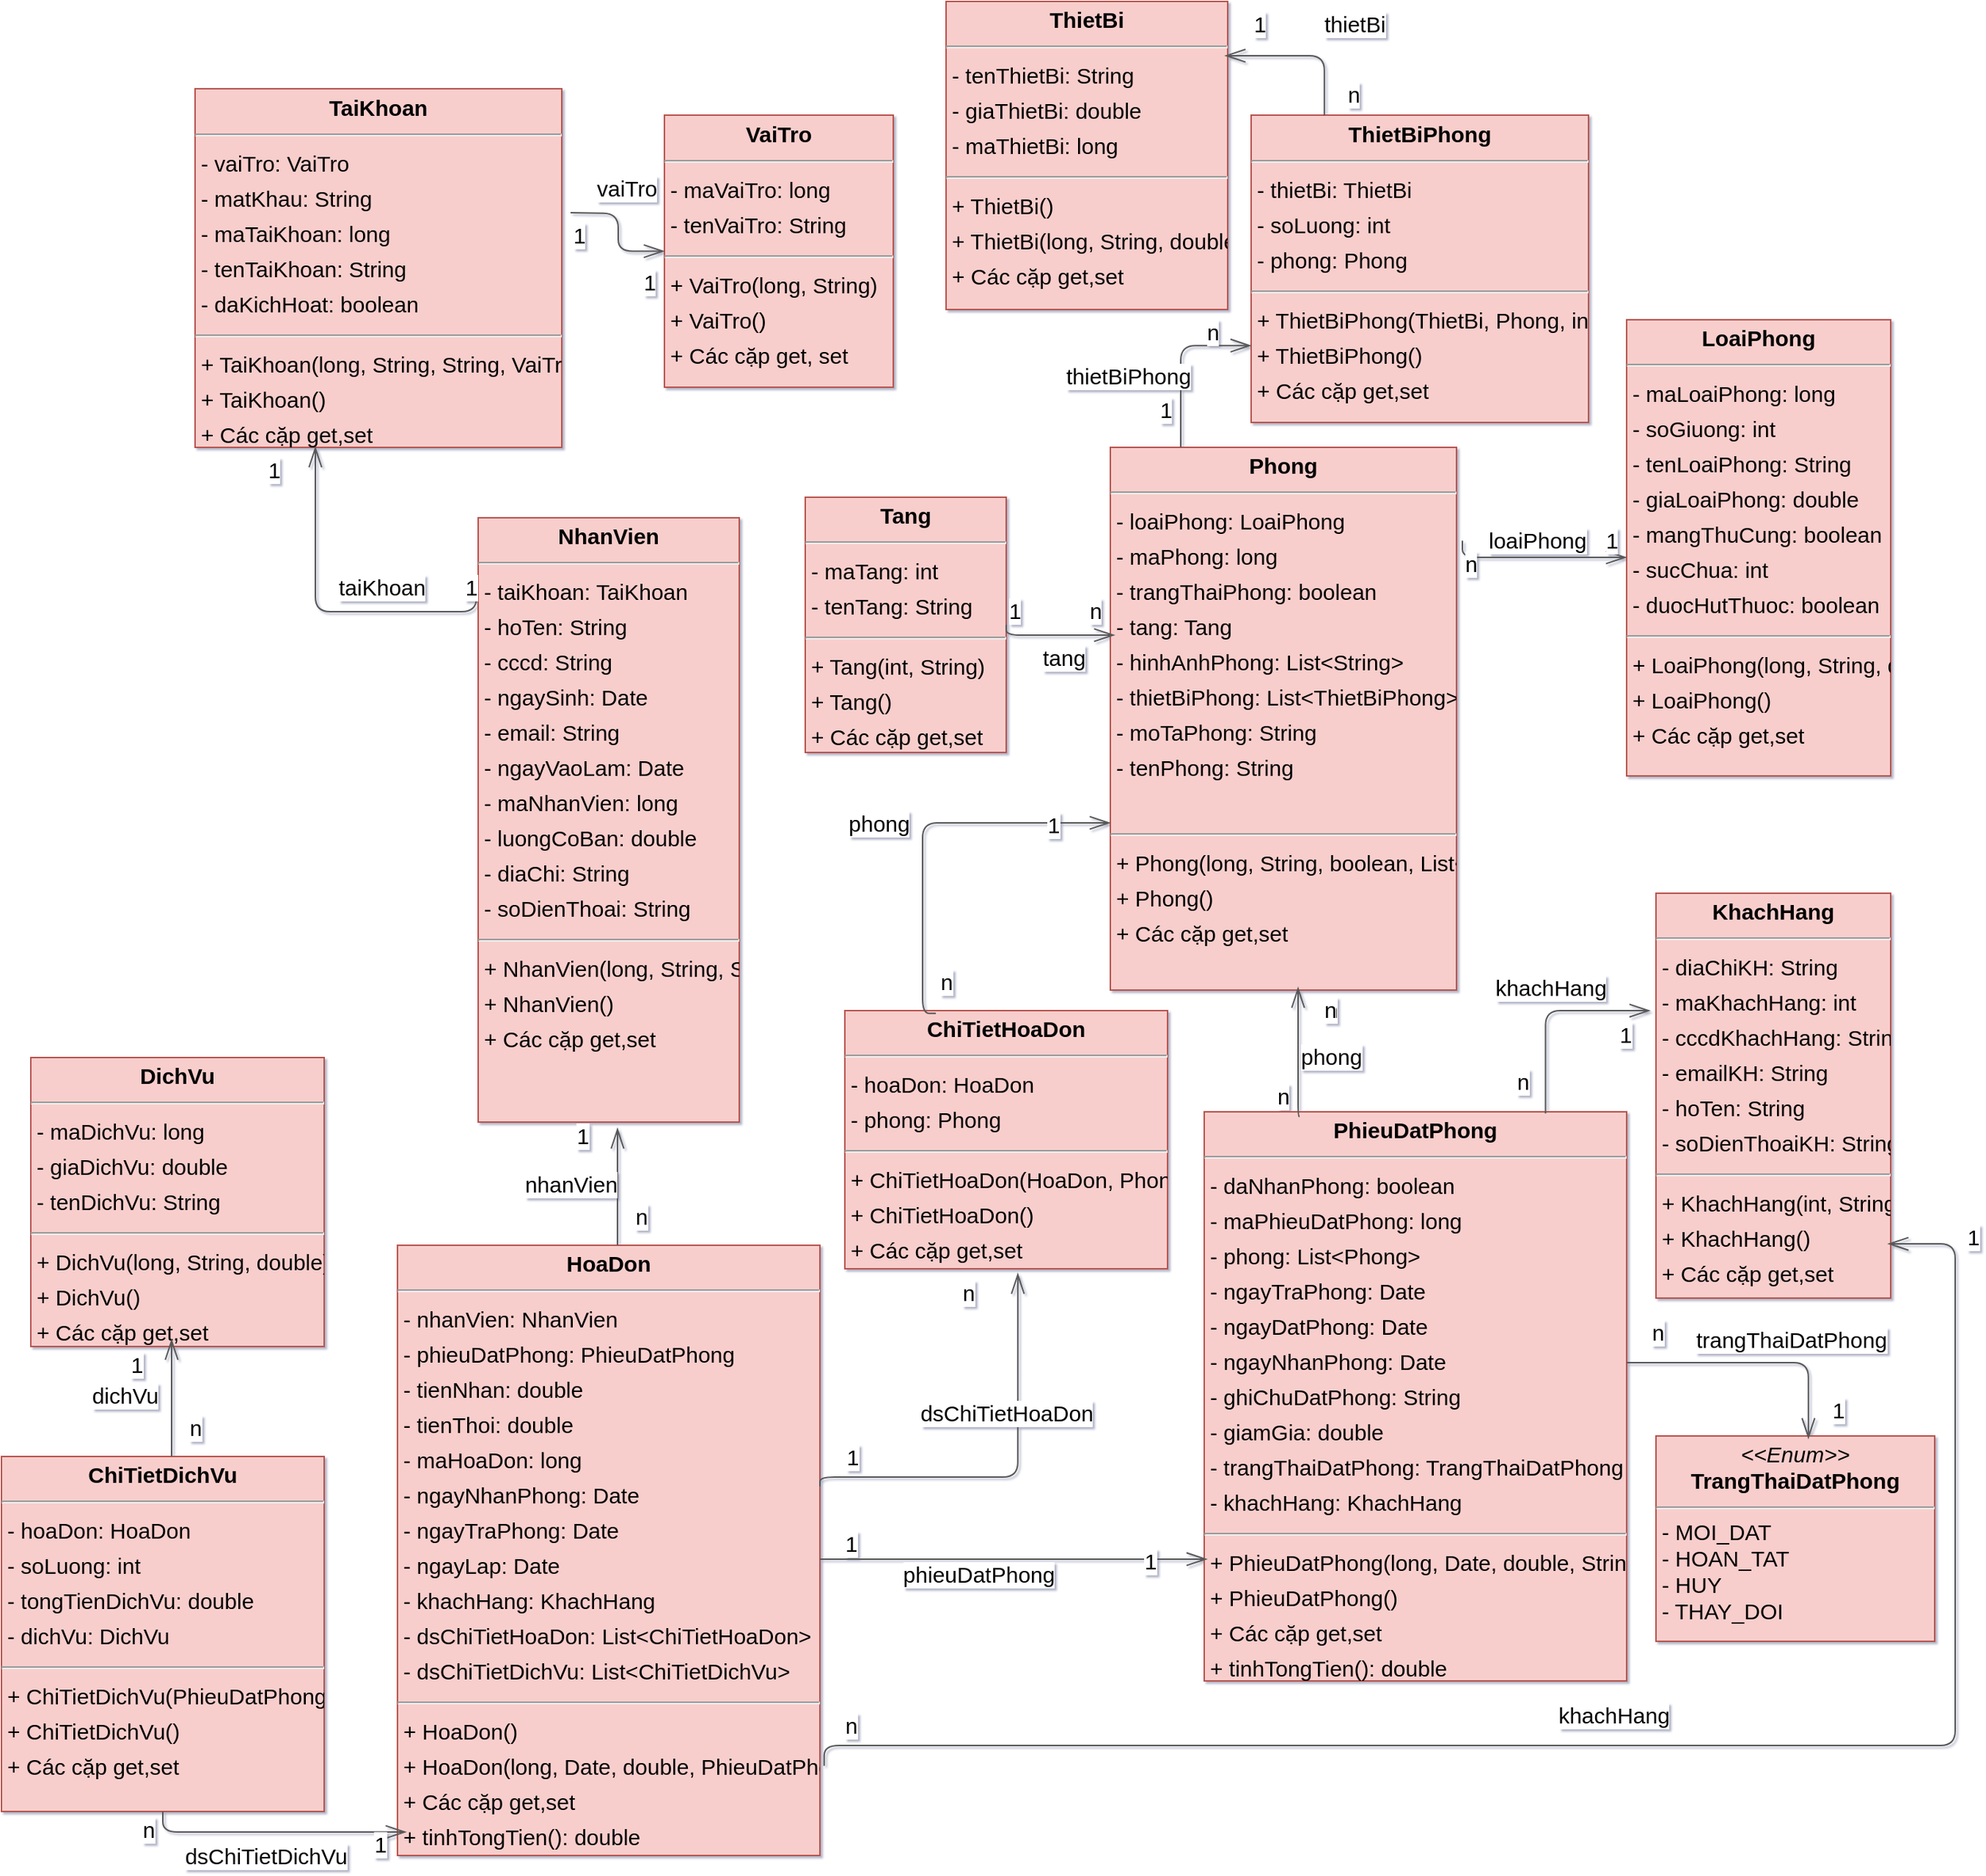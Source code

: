 <mxfile version="21.0.2" type="device"><diagram id="JD9g9ikQCyhjhphpveQB" name="Trang-1"><mxGraphModel dx="2283" dy="616" grid="1" gridSize="16" guides="1" tooltips="1" connect="1" arrows="1" fold="1" page="1" pageScale="1" pageWidth="1169" pageHeight="827" background="none" math="0" shadow="1"><root><mxCell id="0"/><mxCell id="1" parent="0"/><mxCell id="node12" value="&lt;p style=&quot;margin: 4px 0px 0px; text-align: center; font-size: 15px;&quot;&gt;&lt;b style=&quot;font-size: 15px;&quot;&gt;ChiTietDichVu&lt;/b&gt;&lt;/p&gt;&lt;hr style=&quot;font-size: 15px;&quot;&gt;&lt;p style=&quot;margin: 0px 0px 0px 4px; line-height: 1.6; font-size: 15px;&quot;&gt;- hoaDon: HoaDon&lt;br style=&quot;border-color: var(--border-color); font-size: 15px;&quot;&gt;- soLuong: int&lt;br style=&quot;border-color: var(--border-color); font-size: 15px;&quot;&gt;- tongTienDichVu: double&lt;br style=&quot;border-color: var(--border-color); font-size: 15px;&quot;&gt;- dichVu: DichVu&lt;/p&gt;&lt;hr style=&quot;font-size: 15px;&quot;&gt;&lt;p style=&quot;margin: 0px 0px 0px 4px; line-height: 1.6; font-size: 15px;&quot;&gt;+ ChiTietDichVu(PhieuDatPhong, DichVu, int, double)&lt;br style=&quot;border-color: var(--border-color); font-size: 15px;&quot;&gt;+ ChiTietDichVu()&lt;br style=&quot;font-size: 15px;&quot;&gt;&lt;/p&gt;&lt;p style=&quot;margin: 0px 0px 0px 4px; line-height: 1.6; font-size: 15px;&quot;&gt;+ Các cặp get,set&lt;/p&gt;" style="verticalAlign=top;align=left;overflow=fill;fontSize=15;fontFamily=Helvetica;html=1;rounded=0;shadow=0;comic=0;labelBackgroundColor=none;strokeWidth=1;fillColor=#f8cecc;strokeColor=#b85450;" parent="1" vertex="1"><mxGeometry x="-100" y="1088" width="220" height="242" as="geometry"/></mxCell><mxCell id="node13" value="&lt;p style=&quot;margin: 4px 0px 0px; text-align: center; font-size: 15px;&quot;&gt;&lt;b style=&quot;font-size: 15px;&quot;&gt;DichVu&lt;/b&gt;&lt;/p&gt;&lt;hr style=&quot;font-size: 15px;&quot;&gt;&lt;p style=&quot;margin: 0px 0px 0px 4px; line-height: 1.6; font-size: 15px;&quot;&gt;- maDichVu: long&lt;br style=&quot;border-color: var(--border-color); font-size: 15px;&quot;&gt;- giaDichVu: double&lt;br style=&quot;border-color: var(--border-color); font-size: 15px;&quot;&gt;- tenDichVu: String&lt;/p&gt;&lt;hr style=&quot;font-size: 15px;&quot;&gt;&lt;p style=&quot;margin: 0px 0px 0px 4px; line-height: 1.6; font-size: 15px;&quot;&gt;+ DichVu(long, String, double)&lt;br style=&quot;border-color: var(--border-color); font-size: 15px;&quot;&gt;+ DichVu()&lt;br style=&quot;font-size: 15px;&quot;&gt;&lt;/p&gt;&lt;p style=&quot;margin: 0px 0px 0px 4px; line-height: 1.6; font-size: 15px;&quot;&gt;+ Các cặp get,set&lt;/p&gt;" style="verticalAlign=top;align=left;overflow=fill;fontSize=15;fontFamily=Helvetica;html=1;rounded=0;shadow=0;comic=0;labelBackgroundColor=none;strokeWidth=1;fillColor=#f8cecc;strokeColor=#b85450;" parent="1" vertex="1"><mxGeometry x="-80" y="816" width="200" height="197" as="geometry"/></mxCell><mxCell id="node2" value="&lt;p style=&quot;margin: 4px 0px 0px; text-align: center; font-size: 15px;&quot;&gt;&lt;b style=&quot;font-size: 15px;&quot;&gt;HoaDon&lt;/b&gt;&lt;/p&gt;&lt;hr style=&quot;font-size: 15px;&quot;&gt;&lt;p style=&quot;margin: 0px 0px 0px 4px; line-height: 1.6; font-size: 15px;&quot;&gt;- nhanVien: NhanVien&lt;/p&gt;&lt;p style=&quot;margin: 0px 0px 0px 4px; line-height: 1.6; font-size: 15px;&quot;&gt;- phieuDatPhong: PhieuDatPhong&lt;br style=&quot;border-color: var(--border-color); font-size: 15px;&quot;&gt;- tienNhan: double&lt;br style=&quot;border-color: var(--border-color);&quot;&gt;- tienThoi: double&lt;br style=&quot;border-color: var(--border-color);&quot;&gt;- maHoaDon: long&lt;/p&gt;&lt;p style=&quot;margin: 0px 0px 0px 4px; line-height: 1.6; font-size: 15px;&quot;&gt;- ngayNhanPhong: Date&lt;/p&gt;&lt;p style=&quot;margin: 0px 0px 0px 4px; line-height: 1.6; font-size: 15px;&quot;&gt;- ngayTraPhong: Date&lt;br style=&quot;border-color: var(--border-color); font-size: 15px;&quot;&gt;- ngayLap: Date&lt;/p&gt;&lt;p style=&quot;margin: 0px 0px 0px 4px; line-height: 1.6; font-size: 15px;&quot;&gt;- khachHang: KhachHang&lt;/p&gt;&lt;p style=&quot;margin: 0px 0px 0px 4px; line-height: 1.6; font-size: 15px;&quot;&gt;- dsChiTietHoaDon: List&amp;lt;ChiTietHoaDon&amp;gt;&lt;/p&gt;&lt;p style=&quot;margin: 0px 0px 0px 4px; line-height: 1.6; font-size: 15px;&quot;&gt;- dsChiTietDichVu: List&amp;lt;ChiTietDichVu&amp;gt;&lt;/p&gt;&lt;hr style=&quot;font-size: 15px;&quot;&gt;&lt;p style=&quot;margin: 0px 0px 0px 4px; line-height: 1.6; font-size: 15px;&quot;&gt;+ HoaDon()&lt;br style=&quot;border-color: var(--border-color); font-size: 15px;&quot;&gt;+ HoaDon(long, Date, double, PhieuDatPhong, NhanVien)&lt;br style=&quot;font-size: 15px;&quot;&gt;&lt;/p&gt;&lt;p style=&quot;margin: 0px 0px 0px 4px; line-height: 1.6; font-size: 15px;&quot;&gt;+ Các cặp get,set&lt;/p&gt;&lt;p style=&quot;margin: 0px 0px 0px 4px; line-height: 1.6; font-size: 15px;&quot;&gt;+ tinhTongTien(): double&lt;/p&gt;" style="verticalAlign=top;align=left;overflow=fill;fontSize=15;fontFamily=Helvetica;html=1;rounded=0;shadow=0;comic=0;labelBackgroundColor=none;strokeWidth=1;fillColor=#f8cecc;strokeColor=#b85450;" parent="1" vertex="1"><mxGeometry x="170" y="944" width="288" height="416" as="geometry"/></mxCell><mxCell id="node1" value="&lt;p style=&quot;margin: 4px 0px 0px; text-align: center; font-size: 15px;&quot;&gt;&lt;b style=&quot;font-size: 15px;&quot;&gt;KhachHang&lt;/b&gt;&lt;/p&gt;&lt;hr style=&quot;font-size: 15px;&quot;&gt;&lt;p style=&quot;margin: 0px 0px 0px 4px; line-height: 1.6; font-size: 15px;&quot;&gt;- diaChiKH: String&lt;br style=&quot;border-color: var(--border-color); font-size: 15px;&quot;&gt;- maKhachHang: int&lt;br style=&quot;border-color: var(--border-color); font-size: 15px;&quot;&gt;- cccdKhachHang: String&lt;br style=&quot;border-color: var(--border-color); font-size: 15px;&quot;&gt;- emailKH: String&lt;br style=&quot;border-color: var(--border-color); font-size: 15px;&quot;&gt;- hoTen: String&lt;br style=&quot;border-color: var(--border-color); font-size: 15px;&quot;&gt;- soDienThoaiKH: String&lt;/p&gt;&lt;hr style=&quot;font-size: 15px;&quot;&gt;&lt;p style=&quot;margin: 0px 0px 0px 4px; line-height: 1.6; font-size: 15px;&quot;&gt;+ KhachHang(int, String, String, String, String, String)&lt;br style=&quot;border-color: var(--border-color); font-size: 15px;&quot;&gt;+ KhachHang()&lt;br style=&quot;font-size: 15px;&quot;&gt;&lt;/p&gt;&lt;p style=&quot;margin: 0px 0px 0px 4px; line-height: 1.6; font-size: 15px;&quot;&gt;+ Các cặp get,set&lt;/p&gt;" style="verticalAlign=top;align=left;overflow=fill;fontSize=15;fontFamily=Helvetica;html=1;rounded=0;shadow=0;comic=0;labelBackgroundColor=none;strokeWidth=1;fillColor=#f8cecc;strokeColor=#b85450;" parent="1" vertex="1"><mxGeometry x="1028" y="704" width="160" height="276" as="geometry"/></mxCell><mxCell id="node14" value="&lt;p style=&quot;margin: 4px 0px 0px; text-align: center; font-size: 15px;&quot;&gt;&lt;b style=&quot;font-size: 15px;&quot;&gt;LoaiPhong&lt;/b&gt;&lt;/p&gt;&lt;hr style=&quot;font-size: 15px;&quot;&gt;&lt;p style=&quot;margin: 0px 0px 0px 4px; line-height: 1.6; font-size: 15px;&quot;&gt;- maLoaiPhong: long&lt;br style=&quot;border-color: var(--border-color); font-size: 15px;&quot;&gt;- soGiuong: int&lt;br style=&quot;border-color: var(--border-color); font-size: 15px;&quot;&gt;- tenLoaiPhong: String&lt;br style=&quot;border-color: var(--border-color); font-size: 15px;&quot;&gt;- giaLoaiPhong: double&lt;br style=&quot;border-color: var(--border-color); font-size: 15px;&quot;&gt;- mangThuCung: boolean&lt;br style=&quot;border-color: var(--border-color); font-size: 15px;&quot;&gt;- sucChua: int&lt;br style=&quot;border-color: var(--border-color); font-size: 15px;&quot;&gt;- duocHutThuoc: boolean&lt;/p&gt;&lt;hr style=&quot;font-size: 15px;&quot;&gt;&lt;p style=&quot;margin: 0px 0px 0px 4px; line-height: 1.6; font-size: 15px;&quot;&gt;+ LoaiPhong(long, String, double, int, boolean, boolean, int)&lt;br style=&quot;border-color: var(--border-color); font-size: 15px;&quot;&gt;+ LoaiPhong()&lt;br style=&quot;font-size: 15px;&quot;&gt;&lt;/p&gt;&lt;p style=&quot;margin: 0px 0px 0px 4px; line-height: 1.6; font-size: 15px;&quot;&gt;+ Các cặp get,set&lt;/p&gt;" style="verticalAlign=top;align=left;overflow=fill;fontSize=15;fontFamily=Helvetica;html=1;rounded=0;shadow=0;comic=0;labelBackgroundColor=none;strokeWidth=1;fillColor=#f8cecc;strokeColor=#b85450;" parent="1" vertex="1"><mxGeometry x="1008" y="313" width="180" height="311" as="geometry"/></mxCell><mxCell id="node4" value="&lt;p style=&quot;margin: 4px 0px 0px; text-align: center; font-size: 15px;&quot;&gt;&lt;b style=&quot;font-size: 15px;&quot;&gt;NhanVien&lt;/b&gt;&lt;/p&gt;&lt;hr style=&quot;font-size: 15px;&quot;&gt;&lt;p style=&quot;margin: 0px 0px 0px 4px; line-height: 1.6; font-size: 15px;&quot;&gt;- taiKhoan: TaiKhoan&lt;br style=&quot;border-color: var(--border-color); font-size: 15px;&quot;&gt;- hoTen: String&lt;br style=&quot;border-color: var(--border-color); font-size: 15px;&quot;&gt;- cccd: String&lt;br style=&quot;border-color: var(--border-color); font-size: 15px;&quot;&gt;- ngaySinh: Date&lt;br style=&quot;border-color: var(--border-color); font-size: 15px;&quot;&gt;- email: String&lt;br style=&quot;border-color: var(--border-color); font-size: 15px;&quot;&gt;- ngayVaoLam: Date&lt;br style=&quot;border-color: var(--border-color); font-size: 15px;&quot;&gt;- maNhanVien: long&lt;br style=&quot;border-color: var(--border-color); font-size: 15px;&quot;&gt;- luongCoBan: double&lt;br style=&quot;border-color: var(--border-color); font-size: 15px;&quot;&gt;- diaChi: String&lt;br style=&quot;border-color: var(--border-color); font-size: 15px;&quot;&gt;- soDienThoai: String&lt;/p&gt;&lt;hr style=&quot;font-size: 15px;&quot;&gt;&lt;p style=&quot;margin: 0px 0px 0px 4px; line-height: 1.6; font-size: 15px;&quot;&gt;+ NhanVien(long, String, String, String, String, String, Date, double, Date, KhachSan, TaiKhoan, PhongBan)&lt;br style=&quot;border-color: var(--border-color); font-size: 15px;&quot;&gt;+ NhanVien()&lt;br style=&quot;font-size: 15px;&quot;&gt;&lt;/p&gt;&lt;p style=&quot;margin: 0px 0px 0px 4px; line-height: 1.6; font-size: 15px;&quot;&gt;+ Các cặp get,set&lt;/p&gt;" style="verticalAlign=top;align=left;overflow=fill;fontSize=15;fontFamily=Helvetica;html=1;rounded=0;shadow=0;comic=0;labelBackgroundColor=none;strokeWidth=1;fillColor=#f8cecc;strokeColor=#b85450;" parent="1" vertex="1"><mxGeometry x="225" y="448" width="178" height="412" as="geometry"/></mxCell><mxCell id="node3" value="&lt;p style=&quot;margin: 4px 0px 0px; text-align: center; font-size: 15px;&quot;&gt;&lt;b style=&quot;font-size: 15px;&quot;&gt;PhieuDatPhong&lt;/b&gt;&lt;/p&gt;&lt;hr style=&quot;font-size: 15px;&quot;&gt;&lt;p style=&quot;margin: 0px 0px 0px 4px; line-height: 1.6; font-size: 15px;&quot;&gt;- daNhanPhong: boolean&lt;br style=&quot;border-color: var(--border-color); font-size: 15px;&quot;&gt;- maPhieuDatPhong: long&lt;br style=&quot;border-color: var(--border-color); font-size: 15px;&quot;&gt;- phong: List&amp;lt;Phong&amp;gt;&lt;br style=&quot;border-color: var(--border-color); font-size: 15px;&quot;&gt;- ngayTraPhong: Date&lt;br style=&quot;border-color: var(--border-color); font-size: 15px;&quot;&gt;- ngayDatPhong: Date&lt;br style=&quot;border-color: var(--border-color); font-size: 15px;&quot;&gt;- ngayNhanPhong: Date&lt;br style=&quot;border-color: var(--border-color); font-size: 15px;&quot;&gt;- ghiChuDatPhong: String&lt;br style=&quot;border-color: var(--border-color); font-size: 15px;&quot;&gt;- giamGia: double&lt;/p&gt;&lt;p style=&quot;margin: 0px 0px 0px 4px; line-height: 1.6; font-size: 15px;&quot;&gt;- trangThaiDatPhong: TrangThaiDatPhong&lt;br style=&quot;border-color: var(--border-color); font-size: 15px;&quot;&gt;- khachHang: KhachHang&lt;/p&gt;&lt;hr style=&quot;font-size: 15px;&quot;&gt;&lt;p style=&quot;margin: 0px 0px 0px 4px; line-height: 1.6; font-size: 15px;&quot;&gt;+ PhieuDatPhong(long, Date, double, String, Date, Date, boolean, double, List&amp;lt;Phong&amp;gt;, List&amp;lt;ChiTietDichVu&amp;gt;, KhachHang, NhanVien)&lt;br style=&quot;border-color: var(--border-color); font-size: 15px;&quot;&gt;+ PhieuDatPhong()&lt;br style=&quot;font-size: 15px;&quot;&gt;&lt;/p&gt;&lt;p style=&quot;margin: 0px 0px 0px 4px; line-height: 1.6; font-size: 15px;&quot;&gt;+ Các cặp get,set&lt;/p&gt;&lt;p style=&quot;margin: 0px 0px 0px 4px; line-height: 1.6; font-size: 15px;&quot;&gt;+ tinhTongTien(): double&lt;/p&gt;" style="verticalAlign=top;align=left;overflow=fill;fontSize=15;fontFamily=Helvetica;html=1;rounded=0;shadow=0;comic=0;labelBackgroundColor=none;strokeWidth=1;fillColor=#f8cecc;strokeColor=#b85450;" parent="1" vertex="1"><mxGeometry x="720" y="853" width="288" height="388" as="geometry"/></mxCell><mxCell id="node9" value="&lt;p style=&quot;margin: 4px 0px 0px; text-align: center; font-size: 15px;&quot;&gt;&lt;b style=&quot;font-size: 15px;&quot;&gt;Phong&lt;/b&gt;&lt;/p&gt;&lt;hr style=&quot;font-size: 15px;&quot;&gt;&lt;p style=&quot;margin: 0px 0px 0px 4px; line-height: 1.6; font-size: 15px;&quot;&gt;- loaiPhong: LoaiPhong&lt;br style=&quot;border-color: var(--border-color); font-size: 15px;&quot;&gt;- maPhong: long&lt;br style=&quot;border-color: var(--border-color); font-size: 15px;&quot;&gt;- trangThaiPhong: boolean&lt;br style=&quot;border-color: var(--border-color); font-size: 15px;&quot;&gt;- tang: Tang&lt;br style=&quot;border-color: var(--border-color); font-size: 15px;&quot;&gt;- hinhAnhPhong: List&amp;lt;String&amp;gt;&lt;br style=&quot;border-color: var(--border-color); font-size: 15px;&quot;&gt;- thietBiPhong: List&amp;lt;ThietBiPhong&amp;gt;&lt;br style=&quot;border-color: var(--border-color); font-size: 15px;&quot;&gt;- moTaPhong: String&lt;br style=&quot;border-color: var(--border-color); font-size: 15px;&quot;&gt;- tenPhong: String&lt;br style=&quot;font-size: 15px;&quot;&gt;&lt;/p&gt;&lt;p style=&quot;margin: 0px 0px 0px 4px; line-height: 1.6; font-size: 15px;&quot;&gt;&lt;br style=&quot;font-size: 15px;&quot;&gt;&lt;/p&gt;&lt;hr style=&quot;font-size: 15px;&quot;&gt;&lt;p style=&quot;margin: 0px 0px 0px 4px; line-height: 1.6; font-size: 15px;&quot;&gt;+ Phong(long, String, boolean, List&amp;lt;String&amp;gt;, String, Tang, LoaiPhong, List&amp;lt;PhongThietBi&amp;gt;, KhachSan)&lt;br style=&quot;border-color: var(--border-color); font-size: 15px;&quot;&gt;+ Phong()&lt;br style=&quot;font-size: 15px;&quot;&gt;&lt;/p&gt;&lt;p style=&quot;margin: 0px 0px 0px 4px; line-height: 1.6; font-size: 15px;&quot;&gt;+ Các cặp get,set&lt;/p&gt;" style="verticalAlign=top;align=left;overflow=fill;fontSize=15;fontFamily=Helvetica;html=1;rounded=0;shadow=0;comic=0;labelBackgroundColor=none;strokeWidth=1;fillColor=#f8cecc;strokeColor=#b85450;" parent="1" vertex="1"><mxGeometry x="656" y="400" width="236" height="370" as="geometry"/></mxCell><mxCell id="node5" value="&lt;p style=&quot;margin: 4px 0px 0px; text-align: center; font-size: 15px;&quot;&gt;&lt;b style=&quot;font-size: 15px;&quot;&gt;ThietBiPhong&lt;/b&gt;&lt;/p&gt;&lt;hr style=&quot;font-size: 15px;&quot;&gt;&lt;p style=&quot;margin: 0px 0px 0px 4px; line-height: 1.6; font-size: 15px;&quot;&gt;- thietBi: ThietBi&lt;br style=&quot;border-color: var(--border-color); font-size: 15px;&quot;&gt;- soLuong: int&lt;br style=&quot;border-color: var(--border-color); font-size: 15px;&quot;&gt;- phong: Phong&lt;/p&gt;&lt;hr style=&quot;font-size: 15px;&quot;&gt;&lt;p style=&quot;margin: 0px 0px 0px 4px; line-height: 1.6; font-size: 15px;&quot;&gt;+ ThietBiPhong(ThietBi, Phong, int)&lt;br style=&quot;border-color: var(--border-color); font-size: 15px;&quot;&gt;+ ThietBiPhong()&lt;br style=&quot;font-size: 15px;&quot;&gt;&lt;/p&gt;&lt;p style=&quot;margin: 0px 0px 0px 4px; line-height: 1.6; font-size: 15px;&quot;&gt;+ Các cặp get,set&lt;/p&gt;" style="verticalAlign=top;align=left;overflow=fill;fontSize=15;fontFamily=Helvetica;html=1;rounded=0;shadow=0;comic=0;labelBackgroundColor=none;strokeWidth=1;fillColor=#f8cecc;strokeColor=#b85450;" parent="1" vertex="1"><mxGeometry x="752" y="173.5" width="230" height="209.5" as="geometry"/></mxCell><mxCell id="NN-GwYv5wRE9xvo7zbAA-17" style="edgeStyle=orthogonalEdgeStyle;rounded=0;orthogonalLoop=1;jettySize=auto;html=1;exitX=0.25;exitY=1;exitDx=0;exitDy=0;fontSize=15;" parent="1" source="node8" edge="1"><mxGeometry relative="1" as="geometry"><mxPoint x="112" y="389" as="targetPoint"/></mxGeometry></mxCell><mxCell id="node8" value="&lt;p style=&quot;margin: 4px 0px 0px; text-align: center; font-size: 15px;&quot;&gt;&lt;b style=&quot;font-size: 15px;&quot;&gt;TaiKhoan&lt;/b&gt;&lt;/p&gt;&lt;hr style=&quot;font-size: 15px;&quot;&gt;&lt;p style=&quot;margin: 0px 0px 0px 4px; line-height: 1.6; font-size: 15px;&quot;&gt;- vaiTro: VaiTro&lt;br style=&quot;border-color: var(--border-color); font-size: 15px;&quot;&gt;- matKhau: String&lt;br style=&quot;border-color: var(--border-color); font-size: 15px;&quot;&gt;- maTaiKhoan: long&lt;br style=&quot;border-color: var(--border-color); font-size: 15px;&quot;&gt;- tenTaiKhoan: String&lt;/p&gt;&lt;p style=&quot;margin: 0px 0px 0px 4px; line-height: 1.6; font-size: 15px;&quot;&gt;- daKichHoat: boolean&lt;/p&gt;&lt;hr style=&quot;font-size: 15px;&quot;&gt;&lt;p style=&quot;margin: 0px 0px 0px 4px; line-height: 1.6; font-size: 15px;&quot;&gt;+ TaiKhoan(long, String, String, VaiTro)&lt;br style=&quot;border-color: var(--border-color); font-size: 15px;&quot;&gt;+ TaiKhoan()&lt;br style=&quot;font-size: 15px;&quot;&gt;&lt;/p&gt;&lt;p style=&quot;margin: 0px 0px 0px 4px; line-height: 1.6; font-size: 15px;&quot;&gt;+ Các cặp get,set&lt;/p&gt;" style="verticalAlign=top;align=left;overflow=fill;fontSize=15;fontFamily=Helvetica;html=1;rounded=0;shadow=0;comic=0;labelBackgroundColor=none;strokeWidth=1;fillColor=#f8cecc;strokeColor=#b85450;" parent="1" vertex="1"><mxGeometry x="32" y="155.5" width="250" height="244.5" as="geometry"/></mxCell><mxCell id="node10" value="&lt;p style=&quot;margin: 4px 0px 0px; text-align: center; font-size: 15px;&quot;&gt;&lt;b style=&quot;font-size: 15px;&quot;&gt;Tang&lt;/b&gt;&lt;/p&gt;&lt;hr style=&quot;font-size: 15px;&quot;&gt;&lt;p style=&quot;margin: 0px 0px 0px 4px; line-height: 1.6; font-size: 15px;&quot;&gt;- maTang: int&lt;br style=&quot;border-color: var(--border-color); font-size: 15px;&quot;&gt;- tenTang: String&lt;/p&gt;&lt;hr style=&quot;font-size: 15px;&quot;&gt;&lt;p style=&quot;margin: 0px 0px 0px 4px; line-height: 1.6; font-size: 15px;&quot;&gt;+ Tang(int, String)&lt;br style=&quot;border-color: var(--border-color); font-size: 15px;&quot;&gt;+ Tang()&lt;br style=&quot;font-size: 15px;&quot;&gt;&lt;/p&gt;&lt;p style=&quot;margin: 0px 0px 0px 4px; line-height: 1.6; font-size: 15px;&quot;&gt;+ Các cặp get,set&lt;/p&gt;" style="verticalAlign=top;align=left;overflow=fill;fontSize=15;fontFamily=Helvetica;html=1;rounded=0;shadow=0;comic=0;labelBackgroundColor=none;strokeWidth=1;fillColor=#f8cecc;strokeColor=#b85450;" parent="1" vertex="1"><mxGeometry x="448" y="434" width="137" height="174" as="geometry"/></mxCell><mxCell id="node7" value="&lt;p style=&quot;margin: 4px 0px 0px; text-align: center; font-size: 15px;&quot;&gt;&lt;b style=&quot;font-size: 15px;&quot;&gt;ThietBi&lt;/b&gt;&lt;/p&gt;&lt;hr style=&quot;font-size: 15px;&quot;&gt;&lt;p style=&quot;margin: 0px 0px 0px 4px; line-height: 1.6; font-size: 15px;&quot;&gt;- tenThietBi: String&lt;br style=&quot;border-color: var(--border-color); font-size: 15px;&quot;&gt;- giaThietBi: double&lt;br style=&quot;border-color: var(--border-color); font-size: 15px;&quot;&gt;- maThietBi: long&lt;/p&gt;&lt;hr style=&quot;font-size: 15px;&quot;&gt;&lt;p style=&quot;margin: 0px 0px 0px 4px; line-height: 1.6; font-size: 15px;&quot;&gt;+ ThietBi()&lt;br style=&quot;border-color: var(--border-color); font-size: 15px;&quot;&gt;+ ThietBi(long, String, double)&lt;br style=&quot;font-size: 15px;&quot;&gt;&lt;/p&gt;&lt;p style=&quot;margin: 0px 0px 0px 4px; line-height: 1.6; font-size: 15px;&quot;&gt;+ Các cặp get,set&lt;/p&gt;" style="verticalAlign=top;align=left;overflow=fill;fontSize=15;fontFamily=Helvetica;html=1;rounded=0;shadow=0;comic=0;labelBackgroundColor=none;strokeWidth=1;fillColor=#f8cecc;strokeColor=#b85450;" parent="1" vertex="1"><mxGeometry x="544" y="96" width="192" height="210" as="geometry"/></mxCell><mxCell id="node11" value="&lt;p style=&quot;margin: 4px 0px 0px; text-align: center; font-size: 15px;&quot;&gt;&lt;b style=&quot;font-size: 15px;&quot;&gt;VaiTro&lt;/b&gt;&lt;/p&gt;&lt;hr style=&quot;font-size: 15px;&quot;&gt;&lt;p style=&quot;margin: 0px 0px 0px 4px; line-height: 1.6; font-size: 15px;&quot;&gt;- maVaiTro: long&lt;br style=&quot;border-color: var(--border-color); font-size: 15px;&quot;&gt;- tenVaiTro: String&lt;/p&gt;&lt;hr style=&quot;font-size: 15px;&quot;&gt;&lt;p style=&quot;margin: 0px 0px 0px 4px; line-height: 1.6; font-size: 15px;&quot;&gt;+ VaiTro(long, String)&lt;br style=&quot;border-color: var(--border-color); font-size: 15px;&quot;&gt;+ VaiTro()&lt;br style=&quot;font-size: 15px;&quot;&gt;&lt;/p&gt;&lt;p style=&quot;margin: 0px 0px 0px 4px; line-height: 1.6; font-size: 15px;&quot;&gt;+ Các cặp get, set&lt;/p&gt;" style="verticalAlign=top;align=left;overflow=fill;fontSize=15;fontFamily=Helvetica;html=1;rounded=0;shadow=0;comic=0;labelBackgroundColor=none;strokeWidth=1;fillColor=#f8cecc;strokeColor=#b85450;" parent="1" vertex="1"><mxGeometry x="352" y="173.5" width="156" height="185.5" as="geometry"/></mxCell><mxCell id="NN-GwYv5wRE9xvo7zbAA-5" value="" style="html=1;rounded=1;edgeStyle=orthogonalEdgeStyle;dashed=0;startArrow=diamondThinstartSize=12;endArrow=openThin;endSize=12;strokeColor=#595959;fontSize=15;" parent="1" target="node11" edge="1"><mxGeometry width="50" height="50" relative="1" as="geometry"><Array as="points"/><mxPoint x="288" y="240" as="sourcePoint"/><mxPoint x="71" y="235" as="targetPoint"/></mxGeometry></mxCell><mxCell id="NN-GwYv5wRE9xvo7zbAA-6" value="1" style="edgeLabel;resizable=0;html=1;align=left;verticalAlign=top;strokeColor=default;fontSize=15;" parent="NN-GwYv5wRE9xvo7zbAA-5" vertex="1" connectable="0"><mxGeometry x="288" y="240" as="geometry"/></mxCell><mxCell id="NN-GwYv5wRE9xvo7zbAA-7" value="1" style="edgeLabel;resizable=0;html=1;align=left;verticalAlign=top;strokeColor=default;fontSize=15;" parent="NN-GwYv5wRE9xvo7zbAA-5" vertex="1" connectable="0"><mxGeometry x="336" y="272" as="geometry"/></mxCell><mxCell id="NN-GwYv5wRE9xvo7zbAA-8" value="vaiTro" style="edgeLabel;resizable=0;html=1;align=left;verticalAlign=top;strokeColor=default;fontSize=15;" parent="NN-GwYv5wRE9xvo7zbAA-5" vertex="1" connectable="0"><mxGeometry x="304" y="208" as="geometry"/></mxCell><mxCell id="NN-GwYv5wRE9xvo7zbAA-13" value="" style="html=1;rounded=1;edgeStyle=orthogonalEdgeStyle;dashed=0;startArrow=diamondThinstartSize=12;endArrow=openThin;endSize=12;strokeColor=#595959;exitX=-0.006;exitY=0.108;exitDx=0;exitDy=0;entryX=0.328;entryY=0.998;entryDx=0;entryDy=0;entryPerimeter=0;exitPerimeter=0;fontSize=15;" parent="1" source="node4" target="node8" edge="1"><mxGeometry width="50" height="50" relative="1" as="geometry"><Array as="points"><mxPoint x="114" y="512"/></Array><mxPoint x="301" y="843" as="sourcePoint"/><mxPoint x="71" y="783" as="targetPoint"/></mxGeometry></mxCell><mxCell id="NN-GwYv5wRE9xvo7zbAA-15" value="1" style="edgeLabel;resizable=0;html=1;align=left;verticalAlign=top;strokeColor=default;fontSize=15;" parent="NN-GwYv5wRE9xvo7zbAA-13" vertex="1" connectable="0"><mxGeometry x="80" y="400" as="geometry"/></mxCell><mxCell id="NN-GwYv5wRE9xvo7zbAA-16" value="taiKhoan" style="edgeLabel;resizable=0;html=1;align=left;verticalAlign=top;strokeColor=default;fontSize=15;" parent="NN-GwYv5wRE9xvo7zbAA-13" vertex="1" connectable="0"><mxGeometry x="128" y="480" as="geometry"/></mxCell><mxCell id="NN-GwYv5wRE9xvo7zbAA-19" value="1" style="edgeLabel;html=1;align=center;verticalAlign=middle;resizable=0;points=[];fontSize=15;" parent="NN-GwYv5wRE9xvo7zbAA-13" vertex="1" connectable="0"><mxGeometry x="-0.881" y="-4" relative="1" as="geometry"><mxPoint y="-12" as="offset"/></mxGeometry></mxCell><mxCell id="NN-GwYv5wRE9xvo7zbAA-38" value="" style="html=1;rounded=1;edgeStyle=orthogonalEdgeStyle;dashed=0;startArrow=diamondThinstartSize=12;endArrow=openThin;endSize=12;strokeColor=#595959;exitX=1;exitY=0.5;exitDx=0;exitDy=0;fontSize=15;" parent="1" source="node10" edge="1"><mxGeometry width="50" height="50" relative="1" as="geometry"><Array as="points"><mxPoint x="585" y="528"/><mxPoint x="659" y="528"/></Array><mxPoint x="810" y="926" as="sourcePoint"/><mxPoint x="659" y="528" as="targetPoint"/></mxGeometry></mxCell><mxCell id="NN-GwYv5wRE9xvo7zbAA-39" value="1" style="edgeLabel;resizable=0;html=1;align=left;verticalAlign=top;strokeColor=default;fontSize=15;" parent="NN-GwYv5wRE9xvo7zbAA-38" vertex="1" connectable="0"><mxGeometry x="585" y="496" as="geometry"/></mxCell><mxCell id="NN-GwYv5wRE9xvo7zbAA-40" value="n" style="edgeLabel;resizable=0;html=1;align=left;verticalAlign=top;strokeColor=default;fontSize=15;" parent="NN-GwYv5wRE9xvo7zbAA-38" vertex="1" connectable="0"><mxGeometry x="640" y="496" as="geometry"/></mxCell><mxCell id="NN-GwYv5wRE9xvo7zbAA-41" value="tang" style="edgeLabel;resizable=0;html=1;align=left;verticalAlign=top;strokeColor=default;fontSize=15;" parent="NN-GwYv5wRE9xvo7zbAA-38" vertex="1" connectable="0"><mxGeometry x="608" y="528" as="geometry"/></mxCell><mxCell id="NN-GwYv5wRE9xvo7zbAA-43" value="" style="html=1;rounded=1;edgeStyle=orthogonalEdgeStyle;dashed=0;startArrow=diamondThinstartSize=12;endArrow=openThin;endSize=12;strokeColor=#595959;exitX=1.017;exitY=0.172;exitDx=0;exitDy=0;exitPerimeter=0;fontSize=15;" parent="1" source="node9" target="node14" edge="1"><mxGeometry width="50" height="50" relative="1" as="geometry"><Array as="points"><mxPoint x="976" y="475"/><mxPoint x="976" y="475"/></Array><mxPoint x="810" y="926" as="sourcePoint"/><mxPoint x="710" y="712" as="targetPoint"/></mxGeometry></mxCell><mxCell id="NN-GwYv5wRE9xvo7zbAA-44" value="n" style="edgeLabel;resizable=0;html=1;align=left;verticalAlign=top;strokeColor=default;fontSize=15;" parent="NN-GwYv5wRE9xvo7zbAA-43" vertex="1" connectable="0"><mxGeometry x="896" y="464" as="geometry"/></mxCell><mxCell id="NN-GwYv5wRE9xvo7zbAA-45" value="1" style="edgeLabel;resizable=0;html=1;align=left;verticalAlign=top;strokeColor=default;fontSize=15;" parent="NN-GwYv5wRE9xvo7zbAA-43" vertex="1" connectable="0"><mxGeometry x="992" y="448" as="geometry"/></mxCell><mxCell id="NN-GwYv5wRE9xvo7zbAA-46" value="loaiPhong" style="edgeLabel;resizable=0;html=1;align=left;verticalAlign=top;strokeColor=default;fontSize=15;" parent="NN-GwYv5wRE9xvo7zbAA-43" vertex="1" connectable="0"><mxGeometry x="912" y="448" as="geometry"/></mxCell><mxCell id="NN-GwYv5wRE9xvo7zbAA-48" value="" style="html=1;rounded=1;edgeStyle=orthogonalEdgeStyle;dashed=0;startArrow=diamondThinstartSize=12;endArrow=openThin;endSize=12;strokeColor=#595959;fontSize=15;exitX=0.226;exitY=0.008;exitDx=0;exitDy=0;exitPerimeter=0;" parent="1" source="node3" edge="1"><mxGeometry width="50" height="50" relative="1" as="geometry"><Array as="points"><mxPoint x="784" y="856"/></Array><mxPoint x="784" y="848" as="sourcePoint"/><mxPoint x="784" y="768" as="targetPoint"/></mxGeometry></mxCell><mxCell id="NN-GwYv5wRE9xvo7zbAA-49" value="n" style="edgeLabel;resizable=0;html=1;align=left;verticalAlign=top;strokeColor=default;fontSize=15;" parent="NN-GwYv5wRE9xvo7zbAA-48" vertex="1" connectable="0"><mxGeometry x="768" y="827" as="geometry"/></mxCell><mxCell id="NN-GwYv5wRE9xvo7zbAA-50" value="n" style="edgeLabel;resizable=0;html=1;align=left;verticalAlign=top;strokeColor=default;fontSize=15;" parent="NN-GwYv5wRE9xvo7zbAA-48" vertex="1" connectable="0"><mxGeometry x="801" y="768" as="geometry"/></mxCell><mxCell id="NN-GwYv5wRE9xvo7zbAA-51" value="phong" style="edgeLabel;resizable=0;html=1;align=left;verticalAlign=top;strokeColor=default;fontSize=15;" parent="NN-GwYv5wRE9xvo7zbAA-48" vertex="1" connectable="0"><mxGeometry x="784" y="800" as="geometry"/></mxCell><mxCell id="NN-GwYv5wRE9xvo7zbAA-64" value="" style="html=1;rounded=1;edgeStyle=orthogonalEdgeStyle;dashed=0;startArrow=diamondThinstartSize=12;endArrow=openThin;endSize=12;strokeColor=#595959;entryX=-0.025;entryY=0.29;entryDx=0;entryDy=0;fontSize=15;exitX=0.808;exitY=0.003;exitDx=0;exitDy=0;exitPerimeter=0;entryPerimeter=0;" parent="1" source="node3" target="node1" edge="1"><mxGeometry width="50" height="50" relative="1" as="geometry"><Array as="points"><mxPoint x="953" y="784"/></Array><mxPoint x="1008" y="960" as="sourcePoint"/><mxPoint x="800" y="786" as="targetPoint"/></mxGeometry></mxCell><mxCell id="NN-GwYv5wRE9xvo7zbAA-65" value="n" style="edgeLabel;resizable=0;html=1;align=left;verticalAlign=top;strokeColor=default;fontSize=15;" parent="NN-GwYv5wRE9xvo7zbAA-64" vertex="1" connectable="0"><mxGeometry x="768" y="827" as="geometry"/></mxCell><mxCell id="NN-GwYv5wRE9xvo7zbAA-67" value="phong" style="edgeLabel;resizable=0;html=1;align=left;verticalAlign=top;strokeColor=default;fontSize=15;" parent="NN-GwYv5wRE9xvo7zbAA-64" vertex="1" connectable="0"><mxGeometry x="784" y="800" as="geometry"/></mxCell><mxCell id="NN-GwYv5wRE9xvo7zbAA-68" value="1" style="edgeLabel;html=1;align=center;verticalAlign=middle;resizable=0;points=[];fontSize=15;" parent="NN-GwYv5wRE9xvo7zbAA-64" vertex="1" connectable="0"><mxGeometry x="0.89" y="-1" relative="1" as="geometry"><mxPoint x="-9" y="15" as="offset"/></mxGeometry></mxCell><mxCell id="NN-GwYv5wRE9xvo7zbAA-69" value="n" style="edgeLabel;html=1;align=center;verticalAlign=middle;resizable=0;points=[];fontSize=15;" parent="NN-GwYv5wRE9xvo7zbAA-64" vertex="1" connectable="0"><mxGeometry x="-0.882" y="-2" relative="1" as="geometry"><mxPoint x="-18" y="-14" as="offset"/></mxGeometry></mxCell><mxCell id="NN-GwYv5wRE9xvo7zbAA-70" value="khachHang" style="edgeLabel;html=1;align=center;verticalAlign=middle;resizable=0;points=[];fontSize=15;" parent="NN-GwYv5wRE9xvo7zbAA-64" vertex="1" connectable="0"><mxGeometry x="0.055" relative="1" as="geometry"><mxPoint x="-1" y="-16" as="offset"/></mxGeometry></mxCell><mxCell id="NN-GwYv5wRE9xvo7zbAA-78" value="" style="html=1;rounded=1;edgeStyle=orthogonalEdgeStyle;dashed=0;startArrow=diamondThinstartSize=12;endArrow=openThin;endSize=12;strokeColor=#595959;fontSize=15;" parent="1" edge="1"><mxGeometry width="50" height="50" relative="1" as="geometry"><Array as="points"><mxPoint x="320" y="929"/></Array><mxPoint x="320" y="944" as="sourcePoint"/><mxPoint x="320" y="864" as="targetPoint"/></mxGeometry></mxCell><mxCell id="NN-GwYv5wRE9xvo7zbAA-79" value="n" style="edgeLabel;resizable=0;html=1;align=left;verticalAlign=top;strokeColor=default;fontSize=15;" parent="NN-GwYv5wRE9xvo7zbAA-78" vertex="1" connectable="0"><mxGeometry x="768" y="827" as="geometry"/></mxCell><mxCell id="NN-GwYv5wRE9xvo7zbAA-81" value="phong" style="edgeLabel;resizable=0;html=1;align=left;verticalAlign=top;strokeColor=default;fontSize=15;" parent="NN-GwYv5wRE9xvo7zbAA-78" vertex="1" connectable="0"><mxGeometry x="784" y="800" as="geometry"/></mxCell><mxCell id="NN-GwYv5wRE9xvo7zbAA-82" value="1" style="edgeLabel;html=1;align=center;verticalAlign=middle;resizable=0;points=[];fontSize=15;" parent="NN-GwYv5wRE9xvo7zbAA-78" vertex="1" connectable="0"><mxGeometry x="0.89" y="-1" relative="1" as="geometry"><mxPoint x="-25" as="offset"/></mxGeometry></mxCell><mxCell id="NN-GwYv5wRE9xvo7zbAA-83" value="n" style="edgeLabel;html=1;align=center;verticalAlign=middle;resizable=0;points=[];fontSize=15;" parent="NN-GwYv5wRE9xvo7zbAA-78" vertex="1" connectable="0"><mxGeometry x="-0.882" y="-2" relative="1" as="geometry"><mxPoint x="14" y="-16" as="offset"/></mxGeometry></mxCell><mxCell id="NN-GwYv5wRE9xvo7zbAA-84" value="nhanVien" style="edgeLabel;html=1;align=center;verticalAlign=middle;resizable=0;points=[];fontSize=15;" parent="NN-GwYv5wRE9xvo7zbAA-78" vertex="1" connectable="0"><mxGeometry x="0.055" relative="1" as="geometry"><mxPoint x="-32" as="offset"/></mxGeometry></mxCell><mxCell id="9kKyNftHh3VxOhHSyTWr-8" value="&lt;p style=&quot;margin: 4px 0px 0px; text-align: center; font-size: 15px;&quot;&gt;&lt;b style=&quot;font-size: 15px;&quot;&gt;ChiTietHoaDon&lt;/b&gt;&lt;/p&gt;&lt;hr style=&quot;font-size: 15px;&quot;&gt;&lt;p style=&quot;margin: 0px 0px 0px 4px; line-height: 1.6; font-size: 15px;&quot;&gt;- hoaDon: HoaDon&lt;br style=&quot;border-color: var(--border-color); font-size: 15px;&quot;&gt;- phong: Phong&lt;br&gt;&lt;/p&gt;&lt;hr style=&quot;font-size: 15px;&quot;&gt;&lt;p style=&quot;margin: 0px 0px 0px 4px; line-height: 1.6; font-size: 15px;&quot;&gt;+ ChiTietHoaDon(HoaDon, Phong)&lt;br style=&quot;border-color: var(--border-color); font-size: 15px;&quot;&gt;+ ChiTietHoaDon()&lt;br style=&quot;font-size: 15px;&quot;&gt;&lt;/p&gt;&lt;p style=&quot;margin: 0px 0px 0px 4px; line-height: 1.6; font-size: 15px;&quot;&gt;+ Các cặp get,set&lt;/p&gt;" style="verticalAlign=top;align=left;overflow=fill;fontSize=15;fontFamily=Helvetica;html=1;rounded=0;shadow=0;comic=0;labelBackgroundColor=none;strokeWidth=1;fillColor=#f8cecc;strokeColor=#b85450;" parent="1" vertex="1"><mxGeometry x="475" y="784" width="220" height="176" as="geometry"/></mxCell><mxCell id="9kKyNftHh3VxOhHSyTWr-11" value="" style="html=1;rounded=1;edgeStyle=orthogonalEdgeStyle;dashed=0;startArrow=diamondThinstartSize=12;endArrow=openThin;endSize=12;strokeColor=#595959;fontSize=15;exitX=1.01;exitY=0.853;exitDx=0;exitDy=0;exitPerimeter=0;entryX=0.988;entryY=0.866;entryDx=0;entryDy=0;entryPerimeter=0;" parent="1" source="node2" target="node1" edge="1"><mxGeometry width="50" height="50" relative="1" as="geometry"><Array as="points"><mxPoint x="1232" y="1285"/><mxPoint x="1232" y="943"/></Array><mxPoint x="336" y="960" as="sourcePoint"/><mxPoint x="1184" y="1040" as="targetPoint"/></mxGeometry></mxCell><mxCell id="9kKyNftHh3VxOhHSyTWr-12" value="n" style="edgeLabel;resizable=0;html=1;align=left;verticalAlign=top;strokeColor=default;fontSize=15;" parent="9kKyNftHh3VxOhHSyTWr-11" vertex="1" connectable="0"><mxGeometry x="768" y="827" as="geometry"/></mxCell><mxCell id="9kKyNftHh3VxOhHSyTWr-13" value="n" style="edgeLabel;resizable=0;html=1;align=left;verticalAlign=top;strokeColor=default;fontSize=15;" parent="9kKyNftHh3VxOhHSyTWr-11" vertex="1" connectable="0"><mxGeometry x="800" y="768" as="geometry"/></mxCell><mxCell id="9kKyNftHh3VxOhHSyTWr-14" value="phong" style="edgeLabel;resizable=0;html=1;align=left;verticalAlign=top;strokeColor=default;fontSize=15;direction=south;" parent="9kKyNftHh3VxOhHSyTWr-11" vertex="1" connectable="0"><mxGeometry x="784" y="800" as="geometry"/></mxCell><mxCell id="9kKyNftHh3VxOhHSyTWr-15" value="1" style="edgeLabel;html=1;align=center;verticalAlign=middle;resizable=0;points=[];fontSize=15;" parent="9kKyNftHh3VxOhHSyTWr-11" vertex="1" connectable="0"><mxGeometry x="0.89" y="-1" relative="1" as="geometry"><mxPoint x="11" y="-24" as="offset"/></mxGeometry></mxCell><mxCell id="9kKyNftHh3VxOhHSyTWr-16" value="n" style="edgeLabel;html=1;align=center;verticalAlign=middle;resizable=0;points=[];fontSize=15;" parent="9kKyNftHh3VxOhHSyTWr-11" vertex="1" connectable="0"><mxGeometry x="-0.882" y="-2" relative="1" as="geometry"><mxPoint x="-37" y="-16" as="offset"/></mxGeometry></mxCell><mxCell id="9kKyNftHh3VxOhHSyTWr-17" value="khachHang" style="edgeLabel;html=1;align=center;verticalAlign=middle;resizable=0;points=[];fontSize=15;" parent="9kKyNftHh3VxOhHSyTWr-11" vertex="1" connectable="0"><mxGeometry x="0.055" relative="1" as="geometry"><mxPoint x="-67" y="-21" as="offset"/></mxGeometry></mxCell><mxCell id="P56iyV5pLYhUlFNKR0Oy-2" value="&lt;p style=&quot;margin: 4px 0px 0px; text-align: center; font-size: 15px;&quot;&gt;&lt;i style=&quot;font-size: 15px;&quot;&gt;&amp;lt;&amp;lt;Enum&amp;gt;&amp;gt;&lt;/i&gt;&lt;br style=&quot;font-size: 15px;&quot;&gt;&lt;b style=&quot;font-size: 15px;&quot;&gt;TrangThaiDatPhong&lt;/b&gt;&lt;/p&gt;&lt;hr style=&quot;font-size: 15px;&quot;&gt;&lt;p style=&quot;margin: 0px 0px 0px 4px; font-size: 15px;&quot;&gt;- MOI_DAT&lt;br style=&quot;font-size: 15px;&quot;&gt;- HOAN_TAT&lt;/p&gt;&lt;p style=&quot;margin: 0px 0px 0px 4px; font-size: 15px;&quot;&gt;- HUY&lt;/p&gt;&lt;p style=&quot;margin: 0px 0px 0px 4px; font-size: 15px;&quot;&gt;- THAY_DOI&lt;/p&gt;" style="verticalAlign=top;align=left;overflow=fill;fontSize=15;fontFamily=Helvetica;html=1;whiteSpace=wrap;fillColor=#f8cecc;strokeColor=#b85450;" parent="1" vertex="1"><mxGeometry x="1028" y="1074" width="190" height="140" as="geometry"/></mxCell><mxCell id="P56iyV5pLYhUlFNKR0Oy-3" value="" style="html=1;rounded=1;edgeStyle=orthogonalEdgeStyle;dashed=0;startArrow=diamondThinstartSize=12;endArrow=openThin;endSize=12;strokeColor=#595959;fontSize=15;entryX=0.547;entryY=0.014;entryDx=0;entryDy=0;entryPerimeter=0;" parent="1" target="P56iyV5pLYhUlFNKR0Oy-2" edge="1"><mxGeometry width="50" height="50" relative="1" as="geometry"><Array as="points"><mxPoint x="1132" y="1024"/></Array><mxPoint x="1008" y="1024" as="sourcePoint"/><mxPoint x="336" y="880" as="targetPoint"/></mxGeometry></mxCell><mxCell id="P56iyV5pLYhUlFNKR0Oy-4" value="n" style="edgeLabel;resizable=0;html=1;align=left;verticalAlign=top;strokeColor=default;fontSize=15;" parent="P56iyV5pLYhUlFNKR0Oy-3" vertex="1" connectable="0"><mxGeometry x="768" y="827" as="geometry"/></mxCell><mxCell id="P56iyV5pLYhUlFNKR0Oy-5" value="phong" style="edgeLabel;resizable=0;html=1;align=left;verticalAlign=top;strokeColor=default;fontSize=15;" parent="P56iyV5pLYhUlFNKR0Oy-3" vertex="1" connectable="0"><mxGeometry x="784" y="800" as="geometry"/></mxCell><mxCell id="P56iyV5pLYhUlFNKR0Oy-6" value="1" style="edgeLabel;html=1;align=center;verticalAlign=middle;resizable=0;points=[];fontSize=15;" parent="P56iyV5pLYhUlFNKR0Oy-3" vertex="1" connectable="0"><mxGeometry x="0.89" y="-1" relative="1" as="geometry"><mxPoint x="21" y="-10" as="offset"/></mxGeometry></mxCell><mxCell id="P56iyV5pLYhUlFNKR0Oy-7" value="n" style="edgeLabel;html=1;align=center;verticalAlign=middle;resizable=0;points=[];fontSize=15;" parent="P56iyV5pLYhUlFNKR0Oy-3" vertex="1" connectable="0"><mxGeometry x="-0.882" y="-2" relative="1" as="geometry"><mxPoint x="10" y="-23" as="offset"/></mxGeometry></mxCell><mxCell id="P56iyV5pLYhUlFNKR0Oy-8" value="trangThaiDatPhong" style="edgeLabel;html=1;align=center;verticalAlign=middle;resizable=0;points=[];fontSize=15;" parent="P56iyV5pLYhUlFNKR0Oy-3" vertex="1" connectable="0"><mxGeometry x="0.055" relative="1" as="geometry"><mxPoint x="19" y="-16" as="offset"/></mxGeometry></mxCell><mxCell id="Jl_4TxCs7rf2nlPPhNfp-1" value="" style="html=1;rounded=1;edgeStyle=orthogonalEdgeStyle;dashed=0;startArrow=diamondThinstartSize=12;endArrow=openThin;endSize=12;strokeColor=#595959;fontSize=15;entryX=0.536;entryY=1.017;entryDx=0;entryDy=0;entryPerimeter=0;exitX=1;exitY=0.395;exitDx=0;exitDy=0;exitPerimeter=0;" edge="1" parent="1" source="node2" target="9kKyNftHh3VxOhHSyTWr-8"><mxGeometry width="50" height="50" relative="1" as="geometry"><Array as="points"><mxPoint x="593" y="1102"/></Array><mxPoint x="336" y="960" as="sourcePoint"/><mxPoint x="336" y="880" as="targetPoint"/></mxGeometry></mxCell><mxCell id="Jl_4TxCs7rf2nlPPhNfp-2" value="n" style="edgeLabel;resizable=0;html=1;align=left;verticalAlign=top;strokeColor=default;fontSize=15;" vertex="1" connectable="0" parent="Jl_4TxCs7rf2nlPPhNfp-1"><mxGeometry x="768" y="827" as="geometry"/></mxCell><mxCell id="Jl_4TxCs7rf2nlPPhNfp-3" value="phong" style="edgeLabel;resizable=0;html=1;align=left;verticalAlign=top;strokeColor=default;fontSize=15;" vertex="1" connectable="0" parent="Jl_4TxCs7rf2nlPPhNfp-1"><mxGeometry x="784" y="800" as="geometry"/></mxCell><mxCell id="Jl_4TxCs7rf2nlPPhNfp-4" value="1" style="edgeLabel;html=1;align=center;verticalAlign=middle;resizable=0;points=[];fontSize=15;" vertex="1" connectable="0" parent="Jl_4TxCs7rf2nlPPhNfp-1"><mxGeometry x="0.89" y="-1" relative="1" as="geometry"><mxPoint x="-114" y="110" as="offset"/></mxGeometry></mxCell><mxCell id="Jl_4TxCs7rf2nlPPhNfp-5" value="n" style="edgeLabel;html=1;align=center;verticalAlign=middle;resizable=0;points=[];fontSize=15;" vertex="1" connectable="0" parent="Jl_4TxCs7rf2nlPPhNfp-1"><mxGeometry x="-0.882" y="-2" relative="1" as="geometry"><mxPoint x="91" y="-128" as="offset"/></mxGeometry></mxCell><mxCell id="Jl_4TxCs7rf2nlPPhNfp-6" value="dsChiTietHoaDon" style="edgeLabel;html=1;align=center;verticalAlign=middle;resizable=0;points=[];fontSize=15;" vertex="1" connectable="0" parent="Jl_4TxCs7rf2nlPPhNfp-1"><mxGeometry x="0.055" relative="1" as="geometry"><mxPoint x="-8" y="-37" as="offset"/></mxGeometry></mxCell><mxCell id="Jl_4TxCs7rf2nlPPhNfp-7" value="" style="html=1;rounded=1;edgeStyle=orthogonalEdgeStyle;dashed=0;startArrow=diamondThinstartSize=12;endArrow=openThin;endSize=12;strokeColor=#595959;fontSize=15;exitX=0.282;exitY=0.011;exitDx=0;exitDy=0;exitPerimeter=0;" edge="1" parent="1" source="9kKyNftHh3VxOhHSyTWr-8"><mxGeometry width="50" height="50" relative="1" as="geometry"><Array as="points"><mxPoint x="528" y="786"/><mxPoint x="528" y="656"/><mxPoint x="654" y="656"/></Array><mxPoint x="352" y="976" as="sourcePoint"/><mxPoint x="656" y="656" as="targetPoint"/></mxGeometry></mxCell><mxCell id="Jl_4TxCs7rf2nlPPhNfp-8" value="n" style="edgeLabel;resizable=0;html=1;align=left;verticalAlign=top;strokeColor=default;fontSize=15;" vertex="1" connectable="0" parent="Jl_4TxCs7rf2nlPPhNfp-7"><mxGeometry x="768" y="827" as="geometry"/></mxCell><mxCell id="Jl_4TxCs7rf2nlPPhNfp-9" value="phong" style="edgeLabel;resizable=0;html=1;align=left;verticalAlign=top;strokeColor=default;fontSize=15;" vertex="1" connectable="0" parent="Jl_4TxCs7rf2nlPPhNfp-7"><mxGeometry x="784" y="800" as="geometry"/></mxCell><mxCell id="Jl_4TxCs7rf2nlPPhNfp-10" value="1" style="edgeLabel;html=1;align=center;verticalAlign=middle;resizable=0;points=[];fontSize=15;" vertex="1" connectable="0" parent="Jl_4TxCs7rf2nlPPhNfp-7"><mxGeometry x="0.89" y="-1" relative="1" as="geometry"><mxPoint x="-25" as="offset"/></mxGeometry></mxCell><mxCell id="Jl_4TxCs7rf2nlPPhNfp-11" value="n" style="edgeLabel;html=1;align=center;verticalAlign=middle;resizable=0;points=[];fontSize=15;" vertex="1" connectable="0" parent="Jl_4TxCs7rf2nlPPhNfp-7"><mxGeometry x="-0.882" y="-2" relative="1" as="geometry"><mxPoint x="14" y="-16" as="offset"/></mxGeometry></mxCell><mxCell id="Jl_4TxCs7rf2nlPPhNfp-12" value="phong" style="edgeLabel;html=1;align=center;verticalAlign=middle;resizable=0;points=[];fontSize=15;" vertex="1" connectable="0" parent="Jl_4TxCs7rf2nlPPhNfp-7"><mxGeometry x="0.055" relative="1" as="geometry"><mxPoint x="-32" as="offset"/></mxGeometry></mxCell><mxCell id="Jl_4TxCs7rf2nlPPhNfp-13" value="" style="html=1;rounded=1;edgeStyle=orthogonalEdgeStyle;dashed=0;startArrow=diamondThinstartSize=12;endArrow=openThin;endSize=12;strokeColor=#595959;fontSize=15;entryX=0.007;entryY=0.786;entryDx=0;entryDy=0;entryPerimeter=0;" edge="1" parent="1" target="node3"><mxGeometry width="50" height="50" relative="1" as="geometry"><Array as="points"><mxPoint x="458" y="1158"/></Array><mxPoint x="458" y="1158" as="sourcePoint"/><mxPoint x="368" y="912" as="targetPoint"/></mxGeometry></mxCell><mxCell id="Jl_4TxCs7rf2nlPPhNfp-14" value="n" style="edgeLabel;resizable=0;html=1;align=left;verticalAlign=top;strokeColor=default;fontSize=15;" vertex="1" connectable="0" parent="Jl_4TxCs7rf2nlPPhNfp-13"><mxGeometry x="768" y="827" as="geometry"/></mxCell><mxCell id="Jl_4TxCs7rf2nlPPhNfp-15" value="phong" style="edgeLabel;resizable=0;html=1;align=left;verticalAlign=top;strokeColor=default;fontSize=15;" vertex="1" connectable="0" parent="Jl_4TxCs7rf2nlPPhNfp-13"><mxGeometry x="784" y="800" as="geometry"/></mxCell><mxCell id="Jl_4TxCs7rf2nlPPhNfp-16" value="1" style="edgeLabel;html=1;align=center;verticalAlign=middle;resizable=0;points=[];fontSize=15;" vertex="1" connectable="0" parent="Jl_4TxCs7rf2nlPPhNfp-13"><mxGeometry x="0.89" y="-1" relative="1" as="geometry"><mxPoint x="-25" as="offset"/></mxGeometry></mxCell><mxCell id="Jl_4TxCs7rf2nlPPhNfp-18" value="phieuDatPhong" style="edgeLabel;html=1;align=center;verticalAlign=middle;resizable=0;points=[];fontSize=15;" vertex="1" connectable="0" parent="Jl_4TxCs7rf2nlPPhNfp-13"><mxGeometry x="0.055" relative="1" as="geometry"><mxPoint x="-32" y="10" as="offset"/></mxGeometry></mxCell><mxCell id="Jl_4TxCs7rf2nlPPhNfp-19" value="1" style="edgeLabel;html=1;align=center;verticalAlign=middle;resizable=0;points=[];fontSize=15;" vertex="1" connectable="0" parent="1"><mxGeometry x="699.0" y="1174.97" as="geometry"><mxPoint x="-220" y="-28" as="offset"/></mxGeometry></mxCell><mxCell id="Jl_4TxCs7rf2nlPPhNfp-20" value="" style="html=1;rounded=1;edgeStyle=orthogonalEdgeStyle;dashed=0;startArrow=diamondThinstartSize=12;endArrow=openThin;endSize=12;strokeColor=#595959;fontSize=15;exitX=0.5;exitY=1;exitDx=0;exitDy=0;" edge="1" parent="1" source="node12"><mxGeometry width="50" height="50" relative="1" as="geometry"><Array as="points"><mxPoint x="10" y="1344"/><mxPoint x="168" y="1344"/></Array><mxPoint x="474" y="1124" as="sourcePoint"/><mxPoint x="176" y="1344" as="targetPoint"/></mxGeometry></mxCell><mxCell id="Jl_4TxCs7rf2nlPPhNfp-21" value="n" style="edgeLabel;resizable=0;html=1;align=left;verticalAlign=top;strokeColor=default;fontSize=15;" vertex="1" connectable="0" parent="Jl_4TxCs7rf2nlPPhNfp-20"><mxGeometry x="768" y="827" as="geometry"/></mxCell><mxCell id="Jl_4TxCs7rf2nlPPhNfp-22" value="phong" style="edgeLabel;resizable=0;html=1;align=left;verticalAlign=top;strokeColor=default;fontSize=15;" vertex="1" connectable="0" parent="Jl_4TxCs7rf2nlPPhNfp-20"><mxGeometry x="784" y="800" as="geometry"/></mxCell><mxCell id="Jl_4TxCs7rf2nlPPhNfp-24" value="n" style="edgeLabel;html=1;align=center;verticalAlign=middle;resizable=0;points=[];fontSize=15;" vertex="1" connectable="0" parent="Jl_4TxCs7rf2nlPPhNfp-20"><mxGeometry x="-0.882" y="-2" relative="1" as="geometry"><mxPoint x="-8" y="1" as="offset"/></mxGeometry></mxCell><mxCell id="Jl_4TxCs7rf2nlPPhNfp-25" value="dsChiTietDichVu" style="edgeLabel;html=1;align=center;verticalAlign=middle;resizable=0;points=[];fontSize=15;" vertex="1" connectable="0" parent="Jl_4TxCs7rf2nlPPhNfp-20"><mxGeometry x="0.055" relative="1" as="geometry"><mxPoint x="-11" y="16" as="offset"/></mxGeometry></mxCell><mxCell id="Jl_4TxCs7rf2nlPPhNfp-26" value="1" style="edgeLabel;html=1;align=center;verticalAlign=middle;resizable=0;points=[];fontSize=15;" vertex="1" connectable="0" parent="1"><mxGeometry x="495.918" y="1152.0" as="geometry"><mxPoint x="-338" y="200" as="offset"/></mxGeometry></mxCell><mxCell id="Jl_4TxCs7rf2nlPPhNfp-28" value="" style="html=1;rounded=1;edgeStyle=orthogonalEdgeStyle;dashed=0;startArrow=diamondThinstartSize=12;endArrow=openThin;endSize=12;strokeColor=#595959;fontSize=15;" edge="1" parent="1"><mxGeometry width="50" height="50" relative="1" as="geometry"><Array as="points"><mxPoint x="16" y="1015"/></Array><mxPoint x="16" y="1088" as="sourcePoint"/><mxPoint x="16" y="1008" as="targetPoint"/></mxGeometry></mxCell><mxCell id="Jl_4TxCs7rf2nlPPhNfp-29" value="n" style="edgeLabel;resizable=0;html=1;align=left;verticalAlign=top;strokeColor=default;fontSize=15;" vertex="1" connectable="0" parent="Jl_4TxCs7rf2nlPPhNfp-28"><mxGeometry x="768" y="827" as="geometry"/></mxCell><mxCell id="Jl_4TxCs7rf2nlPPhNfp-30" value="phong" style="edgeLabel;resizable=0;html=1;align=left;verticalAlign=top;strokeColor=default;fontSize=15;" vertex="1" connectable="0" parent="Jl_4TxCs7rf2nlPPhNfp-28"><mxGeometry x="784" y="800" as="geometry"/></mxCell><mxCell id="Jl_4TxCs7rf2nlPPhNfp-31" value="1" style="edgeLabel;html=1;align=center;verticalAlign=middle;resizable=0;points=[];fontSize=15;" vertex="1" connectable="0" parent="Jl_4TxCs7rf2nlPPhNfp-28"><mxGeometry x="0.89" y="-1" relative="1" as="geometry"><mxPoint x="-25" y="12" as="offset"/></mxGeometry></mxCell><mxCell id="Jl_4TxCs7rf2nlPPhNfp-32" value="n" style="edgeLabel;html=1;align=center;verticalAlign=middle;resizable=0;points=[];fontSize=15;" vertex="1" connectable="0" parent="Jl_4TxCs7rf2nlPPhNfp-28"><mxGeometry x="-0.882" y="-2" relative="1" as="geometry"><mxPoint x="14" y="-16" as="offset"/></mxGeometry></mxCell><mxCell id="Jl_4TxCs7rf2nlPPhNfp-33" value="dichVu" style="edgeLabel;html=1;align=center;verticalAlign=middle;resizable=0;points=[];fontSize=15;" vertex="1" connectable="0" parent="Jl_4TxCs7rf2nlPPhNfp-28"><mxGeometry x="0.055" relative="1" as="geometry"><mxPoint x="-32" as="offset"/></mxGeometry></mxCell><mxCell id="Jl_4TxCs7rf2nlPPhNfp-34" value="" style="html=1;rounded=1;edgeStyle=orthogonalEdgeStyle;dashed=0;startArrow=diamondThinstartSize=12;endArrow=openThin;endSize=12;strokeColor=#595959;exitX=0.217;exitY=0.002;exitDx=0;exitDy=0;exitPerimeter=0;fontSize=15;entryX=0.99;entryY=0.176;entryDx=0;entryDy=0;entryPerimeter=0;" edge="1" parent="1" source="node5" target="node7"><mxGeometry width="50" height="50" relative="1" as="geometry"><Array as="points"/><mxPoint x="916" y="480" as="sourcePoint"/><mxPoint x="1024" y="491" as="targetPoint"/></mxGeometry></mxCell><mxCell id="Jl_4TxCs7rf2nlPPhNfp-35" value="n" style="edgeLabel;resizable=0;html=1;align=left;verticalAlign=top;strokeColor=default;fontSize=15;" vertex="1" connectable="0" parent="Jl_4TxCs7rf2nlPPhNfp-34"><mxGeometry x="896" y="464" as="geometry"/></mxCell><mxCell id="Jl_4TxCs7rf2nlPPhNfp-36" value="1" style="edgeLabel;resizable=0;html=1;align=left;verticalAlign=top;strokeColor=default;fontSize=15;" vertex="1" connectable="0" parent="Jl_4TxCs7rf2nlPPhNfp-34"><mxGeometry x="992" y="448" as="geometry"/></mxCell><mxCell id="Jl_4TxCs7rf2nlPPhNfp-37" value="loaiPhong" style="edgeLabel;resizable=0;html=1;align=left;verticalAlign=top;strokeColor=default;fontSize=15;" vertex="1" connectable="0" parent="Jl_4TxCs7rf2nlPPhNfp-34"><mxGeometry x="912" y="448" as="geometry"/></mxCell><mxCell id="Jl_4TxCs7rf2nlPPhNfp-38" value="" style="html=1;rounded=1;edgeStyle=orthogonalEdgeStyle;dashed=0;startArrow=diamondThinstartSize=12;endArrow=openThin;endSize=12;strokeColor=#595959;fontSize=15;entryX=0;entryY=0.75;entryDx=0;entryDy=0;" edge="1" parent="1" source="node9" target="node5"><mxGeometry width="50" height="50" relative="1" as="geometry"><Array as="points"><mxPoint x="704" y="331"/></Array><mxPoint x="704" y="384" as="sourcePoint"/><mxPoint x="750" y="149" as="targetPoint"/></mxGeometry></mxCell><mxCell id="Jl_4TxCs7rf2nlPPhNfp-39" value="n" style="edgeLabel;resizable=0;html=1;align=left;verticalAlign=top;strokeColor=default;fontSize=15;" vertex="1" connectable="0" parent="Jl_4TxCs7rf2nlPPhNfp-38"><mxGeometry x="896" y="464" as="geometry"/></mxCell><mxCell id="Jl_4TxCs7rf2nlPPhNfp-40" value="1" style="edgeLabel;resizable=0;html=1;align=left;verticalAlign=top;strokeColor=default;fontSize=15;" vertex="1" connectable="0" parent="Jl_4TxCs7rf2nlPPhNfp-38"><mxGeometry x="992" y="448" as="geometry"/></mxCell><mxCell id="Jl_4TxCs7rf2nlPPhNfp-41" value="loaiPhong" style="edgeLabel;resizable=0;html=1;align=left;verticalAlign=top;strokeColor=default;fontSize=15;" vertex="1" connectable="0" parent="Jl_4TxCs7rf2nlPPhNfp-38"><mxGeometry x="912" y="448" as="geometry"/></mxCell><mxCell id="Jl_4TxCs7rf2nlPPhNfp-42" value="1" style="edgeLabel;resizable=0;html=1;align=left;verticalAlign=top;strokeColor=default;fontSize=15;" vertex="1" connectable="0" parent="1"><mxGeometry x="688" y="359" as="geometry"/></mxCell><mxCell id="Jl_4TxCs7rf2nlPPhNfp-43" value="n" style="edgeLabel;resizable=0;html=1;align=left;verticalAlign=top;strokeColor=default;fontSize=15;" vertex="1" connectable="0" parent="1"><mxGeometry x="816" y="144" as="geometry"/></mxCell><mxCell id="Jl_4TxCs7rf2nlPPhNfp-45" value="1" style="edgeLabel;resizable=0;html=1;align=left;verticalAlign=top;strokeColor=default;fontSize=15;" vertex="1" connectable="0" parent="1"><mxGeometry x="752" y="96" as="geometry"/></mxCell><mxCell id="Jl_4TxCs7rf2nlPPhNfp-46" value="n" style="edgeLabel;resizable=0;html=1;align=left;verticalAlign=top;strokeColor=default;fontSize=15;" vertex="1" connectable="0" parent="1"><mxGeometry x="720" y="306" as="geometry"/></mxCell><mxCell id="Jl_4TxCs7rf2nlPPhNfp-47" value="thietBi" style="edgeLabel;resizable=0;html=1;align=left;verticalAlign=top;strokeColor=default;fontSize=15;" vertex="1" connectable="0" parent="1"><mxGeometry x="800" y="96" as="geometry"/></mxCell><mxCell id="Jl_4TxCs7rf2nlPPhNfp-49" value="thietBiPhong" style="edgeLabel;resizable=0;html=1;align=left;verticalAlign=top;strokeColor=default;fontSize=15;" vertex="1" connectable="0" parent="1"><mxGeometry x="624" y="336" as="geometry"/></mxCell></root></mxGraphModel></diagram></mxfile>